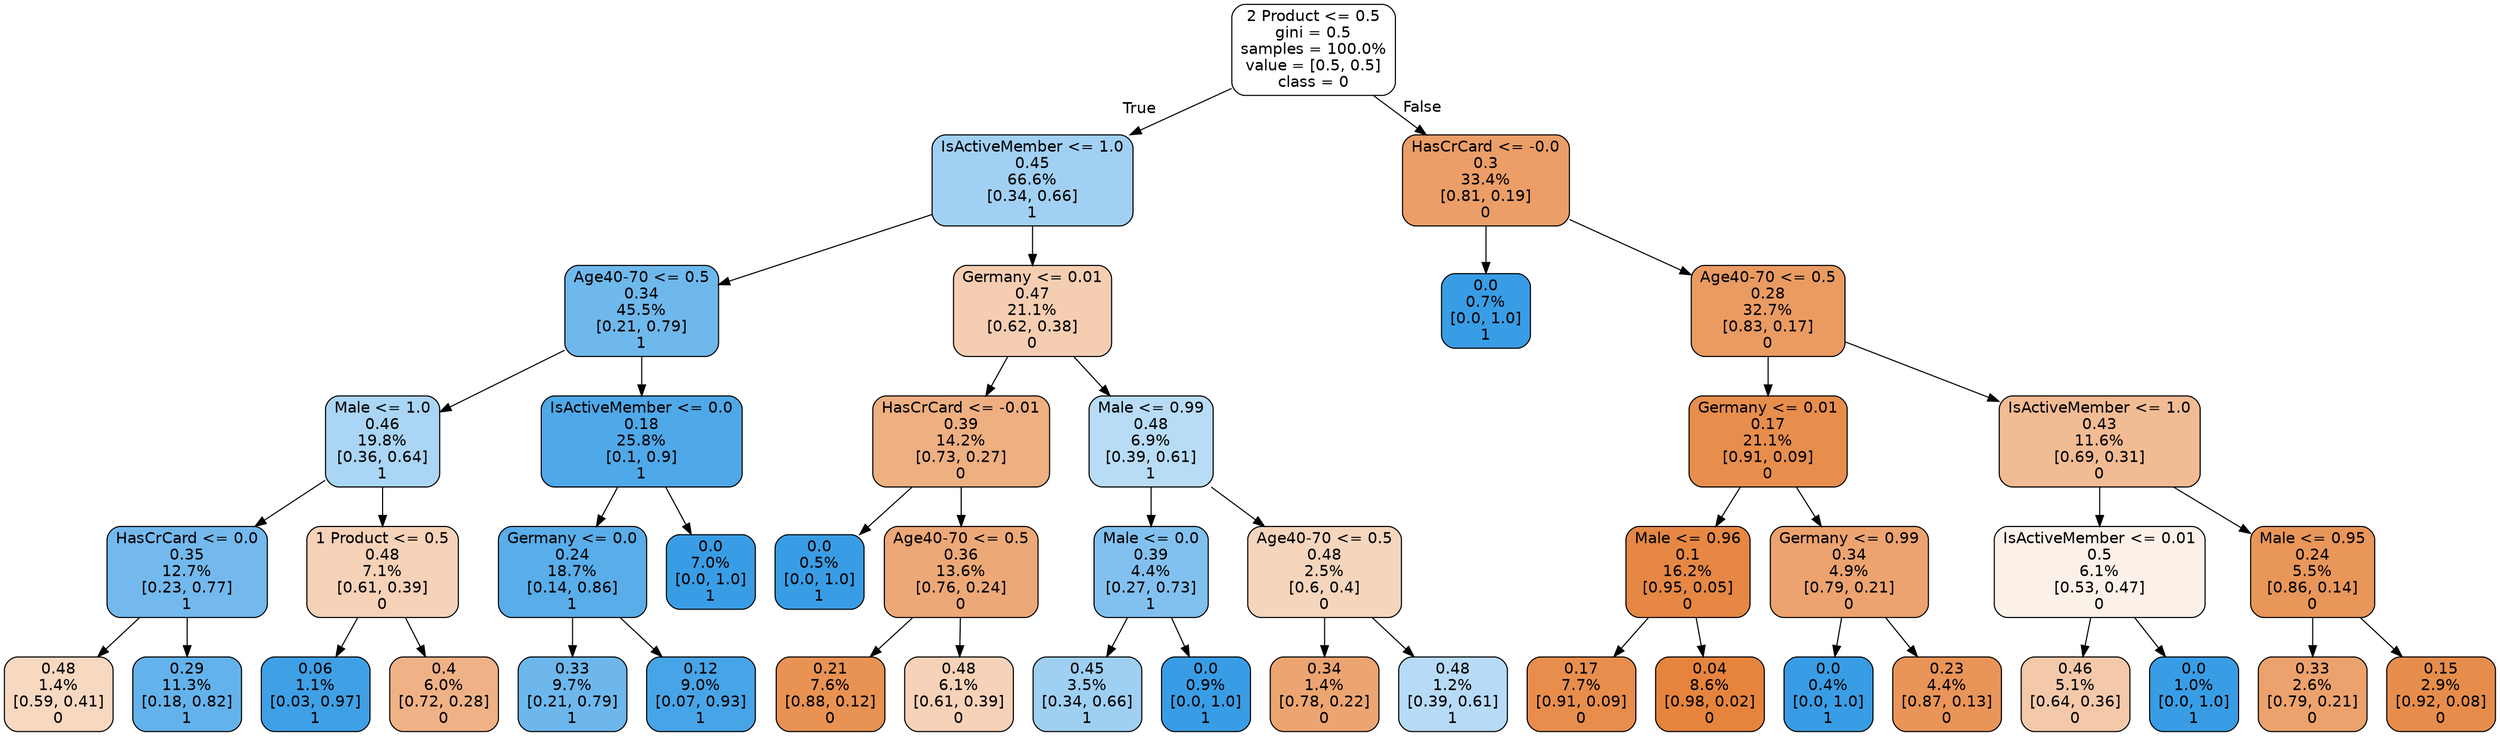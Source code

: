 digraph Tree {
node [shape=box, style="filled, rounded", color="black", fontname=helvetica] ;
edge [fontname=helvetica] ;
0 [label="2 Product <= 0.5\ngini = 0.5\nsamples = 100.0%\nvalue = [0.5, 0.5]\nclass = 0", fillcolor="#ffffff"] ;
1 [label="IsActiveMember <= 1.0\n0.45\n66.6%\n[0.34, 0.66]\n1", fillcolor="#a1d0f3"] ;
0 -> 1 [labeldistance=2.5, labelangle=45, headlabel="True"] ;
2 [label="Age40-70 <= 0.5\n0.34\n45.5%\n[0.21, 0.79]\n1", fillcolor="#6fb8ec"] ;
1 -> 2 ;
3 [label="Male <= 1.0\n0.46\n19.8%\n[0.36, 0.64]\n1", fillcolor="#aad5f4"] ;
2 -> 3 ;
4 [label="HasCrCard <= 0.0\n0.35\n12.7%\n[0.23, 0.77]\n1", fillcolor="#73b9ed"] ;
3 -> 4 ;
5 [label="0.48\n1.4%\n[0.59, 0.41]\n0", fillcolor="#f7d8c1"] ;
4 -> 5 ;
6 [label="0.29\n11.3%\n[0.18, 0.82]\n1", fillcolor="#64b2eb"] ;
4 -> 6 ;
7 [label="1 Product <= 0.5\n0.48\n7.1%\n[0.61, 0.39]\n0", fillcolor="#f6d2b8"] ;
3 -> 7 ;
8 [label="0.06\n1.1%\n[0.03, 0.97]\n1", fillcolor="#3fa0e6"] ;
7 -> 8 ;
9 [label="0.4\n6.0%\n[0.72, 0.28]\n0", fillcolor="#efb286"] ;
7 -> 9 ;
10 [label="IsActiveMember <= 0.0\n0.18\n25.8%\n[0.1, 0.9]\n1", fillcolor="#4fa8e8"] ;
2 -> 10 ;
11 [label="Germany <= 0.0\n0.24\n18.7%\n[0.14, 0.86]\n1", fillcolor="#59ade9"] ;
10 -> 11 ;
12 [label="0.33\n9.7%\n[0.21, 0.79]\n1", fillcolor="#6db7ec"] ;
11 -> 12 ;
13 [label="0.12\n9.0%\n[0.07, 0.93]\n1", fillcolor="#47a4e7"] ;
11 -> 13 ;
14 [label="0.0\n7.0%\n[0.0, 1.0]\n1", fillcolor="#399de5"] ;
10 -> 14 ;
15 [label="Germany <= 0.01\n0.47\n21.1%\n[0.62, 0.38]\n0", fillcolor="#f5ceb2"] ;
1 -> 15 ;
16 [label="HasCrCard <= -0.01\n0.39\n14.2%\n[0.73, 0.27]\n0", fillcolor="#eeaf81"] ;
15 -> 16 ;
17 [label="0.0\n0.5%\n[0.0, 1.0]\n1", fillcolor="#399de5"] ;
16 -> 17 ;
18 [label="Age40-70 <= 0.5\n0.36\n13.6%\n[0.76, 0.24]\n0", fillcolor="#eda877"] ;
16 -> 18 ;
19 [label="0.21\n7.6%\n[0.88, 0.12]\n0", fillcolor="#e89253"] ;
18 -> 19 ;
20 [label="0.48\n6.1%\n[0.61, 0.39]\n0", fillcolor="#f6d2b8"] ;
18 -> 20 ;
21 [label="Male <= 0.99\n0.48\n6.9%\n[0.39, 0.61]\n1", fillcolor="#b8dcf6"] ;
15 -> 21 ;
22 [label="Male <= 0.0\n0.39\n4.4%\n[0.27, 0.73]\n1", fillcolor="#82c1ef"] ;
21 -> 22 ;
23 [label="0.45\n3.5%\n[0.34, 0.66]\n1", fillcolor="#9fd0f2"] ;
22 -> 23 ;
24 [label="0.0\n0.9%\n[0.0, 1.0]\n1", fillcolor="#399de5"] ;
22 -> 24 ;
25 [label="Age40-70 <= 0.5\n0.48\n2.5%\n[0.6, 0.4]\n0", fillcolor="#f6d5bd"] ;
21 -> 25 ;
26 [label="0.34\n1.4%\n[0.78, 0.22]\n0", fillcolor="#eca571"] ;
25 -> 26 ;
27 [label="0.48\n1.2%\n[0.39, 0.61]\n1", fillcolor="#b7dbf6"] ;
25 -> 27 ;
28 [label="HasCrCard <= -0.0\n0.3\n33.4%\n[0.81, 0.19]\n0", fillcolor="#eb9e67"] ;
0 -> 28 [labeldistance=2.5, labelangle=-45, headlabel="False"] ;
29 [label="0.0\n0.7%\n[0.0, 1.0]\n1", fillcolor="#399de5"] ;
28 -> 29 ;
30 [label="Age40-70 <= 0.5\n0.28\n32.7%\n[0.83, 0.17]\n0", fillcolor="#ea9b62"] ;
28 -> 30 ;
31 [label="Germany <= 0.01\n0.17\n21.1%\n[0.91, 0.09]\n0", fillcolor="#e88e4d"] ;
30 -> 31 ;
32 [label="Male <= 0.96\n0.1\n16.2%\n[0.95, 0.05]\n0", fillcolor="#e68844"] ;
31 -> 32 ;
33 [label="0.17\n7.7%\n[0.91, 0.09]\n0", fillcolor="#e88e4d"] ;
32 -> 33 ;
34 [label="0.04\n8.6%\n[0.98, 0.02]\n0", fillcolor="#e6843d"] ;
32 -> 34 ;
35 [label="Germany <= 0.99\n0.34\n4.9%\n[0.79, 0.21]\n0", fillcolor="#eca36f"] ;
31 -> 35 ;
36 [label="0.0\n0.4%\n[0.0, 1.0]\n1", fillcolor="#399de5"] ;
35 -> 36 ;
37 [label="0.23\n4.4%\n[0.87, 0.13]\n0", fillcolor="#e99458"] ;
35 -> 37 ;
38 [label="IsActiveMember <= 1.0\n0.43\n11.6%\n[0.69, 0.31]\n0", fillcolor="#f1bb94"] ;
30 -> 38 ;
39 [label="IsActiveMember <= 0.01\n0.5\n6.1%\n[0.53, 0.47]\n0", fillcolor="#fcf1e9"] ;
38 -> 39 ;
40 [label="0.46\n5.1%\n[0.64, 0.36]\n0", fillcolor="#f4c9aa"] ;
39 -> 40 ;
41 [label="0.0\n1.0%\n[0.0, 1.0]\n1", fillcolor="#399de5"] ;
39 -> 41 ;
42 [label="Male <= 0.95\n0.24\n5.5%\n[0.86, 0.14]\n0", fillcolor="#e9965a"] ;
38 -> 42 ;
43 [label="0.33\n2.6%\n[0.79, 0.21]\n0", fillcolor="#eca26d"] ;
42 -> 43 ;
44 [label="0.15\n2.9%\n[0.92, 0.08]\n0", fillcolor="#e78d4b"] ;
42 -> 44 ;
}